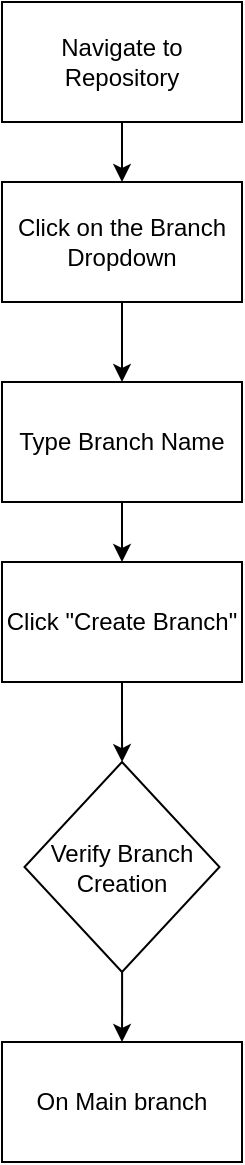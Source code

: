 <mxfile version="23.1.2" type="github">
  <diagram id="C5RBs43oDa-KdzZeNtuy" name="Page-1">
    <mxGraphModel dx="1696" dy="914" grid="1" gridSize="10" guides="1" tooltips="1" connect="1" arrows="1" fold="1" page="1" pageScale="1" pageWidth="827" pageHeight="1169" math="0" shadow="0">
      <root>
        <mxCell id="WIyWlLk6GJQsqaUBKTNV-0" />
        <mxCell id="WIyWlLk6GJQsqaUBKTNV-1" parent="WIyWlLk6GJQsqaUBKTNV-0" />
        <mxCell id="ksI_HsD7QUT4PGxRx7-G-2" value="" style="edgeStyle=orthogonalEdgeStyle;rounded=0;orthogonalLoop=1;jettySize=auto;html=1;" edge="1" parent="WIyWlLk6GJQsqaUBKTNV-1" source="ksI_HsD7QUT4PGxRx7-G-0" target="ksI_HsD7QUT4PGxRx7-G-1">
          <mxGeometry relative="1" as="geometry" />
        </mxCell>
        <mxCell id="ksI_HsD7QUT4PGxRx7-G-0" value="Navigate to Repository" style="rounded=0;whiteSpace=wrap;html=1;" vertex="1" parent="WIyWlLk6GJQsqaUBKTNV-1">
          <mxGeometry x="320" y="110" width="120" height="60" as="geometry" />
        </mxCell>
        <mxCell id="ksI_HsD7QUT4PGxRx7-G-4" value="" style="edgeStyle=orthogonalEdgeStyle;rounded=0;orthogonalLoop=1;jettySize=auto;html=1;" edge="1" parent="WIyWlLk6GJQsqaUBKTNV-1" source="ksI_HsD7QUT4PGxRx7-G-1" target="ksI_HsD7QUT4PGxRx7-G-3">
          <mxGeometry relative="1" as="geometry" />
        </mxCell>
        <mxCell id="ksI_HsD7QUT4PGxRx7-G-1" value="Click on the Branch Dropdown" style="rounded=0;whiteSpace=wrap;html=1;" vertex="1" parent="WIyWlLk6GJQsqaUBKTNV-1">
          <mxGeometry x="320" y="200" width="120" height="60" as="geometry" />
        </mxCell>
        <mxCell id="ksI_HsD7QUT4PGxRx7-G-6" value="" style="edgeStyle=orthogonalEdgeStyle;rounded=0;orthogonalLoop=1;jettySize=auto;html=1;" edge="1" parent="WIyWlLk6GJQsqaUBKTNV-1" source="ksI_HsD7QUT4PGxRx7-G-3" target="ksI_HsD7QUT4PGxRx7-G-5">
          <mxGeometry relative="1" as="geometry" />
        </mxCell>
        <mxCell id="ksI_HsD7QUT4PGxRx7-G-3" value="Type Branch Name" style="rounded=0;whiteSpace=wrap;html=1;" vertex="1" parent="WIyWlLk6GJQsqaUBKTNV-1">
          <mxGeometry x="320" y="300" width="120" height="60" as="geometry" />
        </mxCell>
        <mxCell id="ksI_HsD7QUT4PGxRx7-G-8" value="" style="edgeStyle=orthogonalEdgeStyle;rounded=0;orthogonalLoop=1;jettySize=auto;html=1;" edge="1" parent="WIyWlLk6GJQsqaUBKTNV-1" source="ksI_HsD7QUT4PGxRx7-G-5" target="ksI_HsD7QUT4PGxRx7-G-7">
          <mxGeometry relative="1" as="geometry" />
        </mxCell>
        <mxCell id="ksI_HsD7QUT4PGxRx7-G-5" value="Click &quot;Create Branch&quot;" style="rounded=0;whiteSpace=wrap;html=1;" vertex="1" parent="WIyWlLk6GJQsqaUBKTNV-1">
          <mxGeometry x="320" y="390" width="120" height="60" as="geometry" />
        </mxCell>
        <mxCell id="ksI_HsD7QUT4PGxRx7-G-10" value="" style="edgeStyle=orthogonalEdgeStyle;rounded=0;orthogonalLoop=1;jettySize=auto;html=1;" edge="1" parent="WIyWlLk6GJQsqaUBKTNV-1" source="ksI_HsD7QUT4PGxRx7-G-7" target="ksI_HsD7QUT4PGxRx7-G-9">
          <mxGeometry relative="1" as="geometry" />
        </mxCell>
        <mxCell id="ksI_HsD7QUT4PGxRx7-G-7" value="Verify Branch Creation" style="rhombus;whiteSpace=wrap;html=1;rounded=0;" vertex="1" parent="WIyWlLk6GJQsqaUBKTNV-1">
          <mxGeometry x="331.25" y="490" width="97.5" height="105" as="geometry" />
        </mxCell>
        <mxCell id="ksI_HsD7QUT4PGxRx7-G-9" value="On Main branch" style="whiteSpace=wrap;html=1;rounded=0;" vertex="1" parent="WIyWlLk6GJQsqaUBKTNV-1">
          <mxGeometry x="320" y="630" width="120" height="60" as="geometry" />
        </mxCell>
      </root>
    </mxGraphModel>
  </diagram>
</mxfile>
